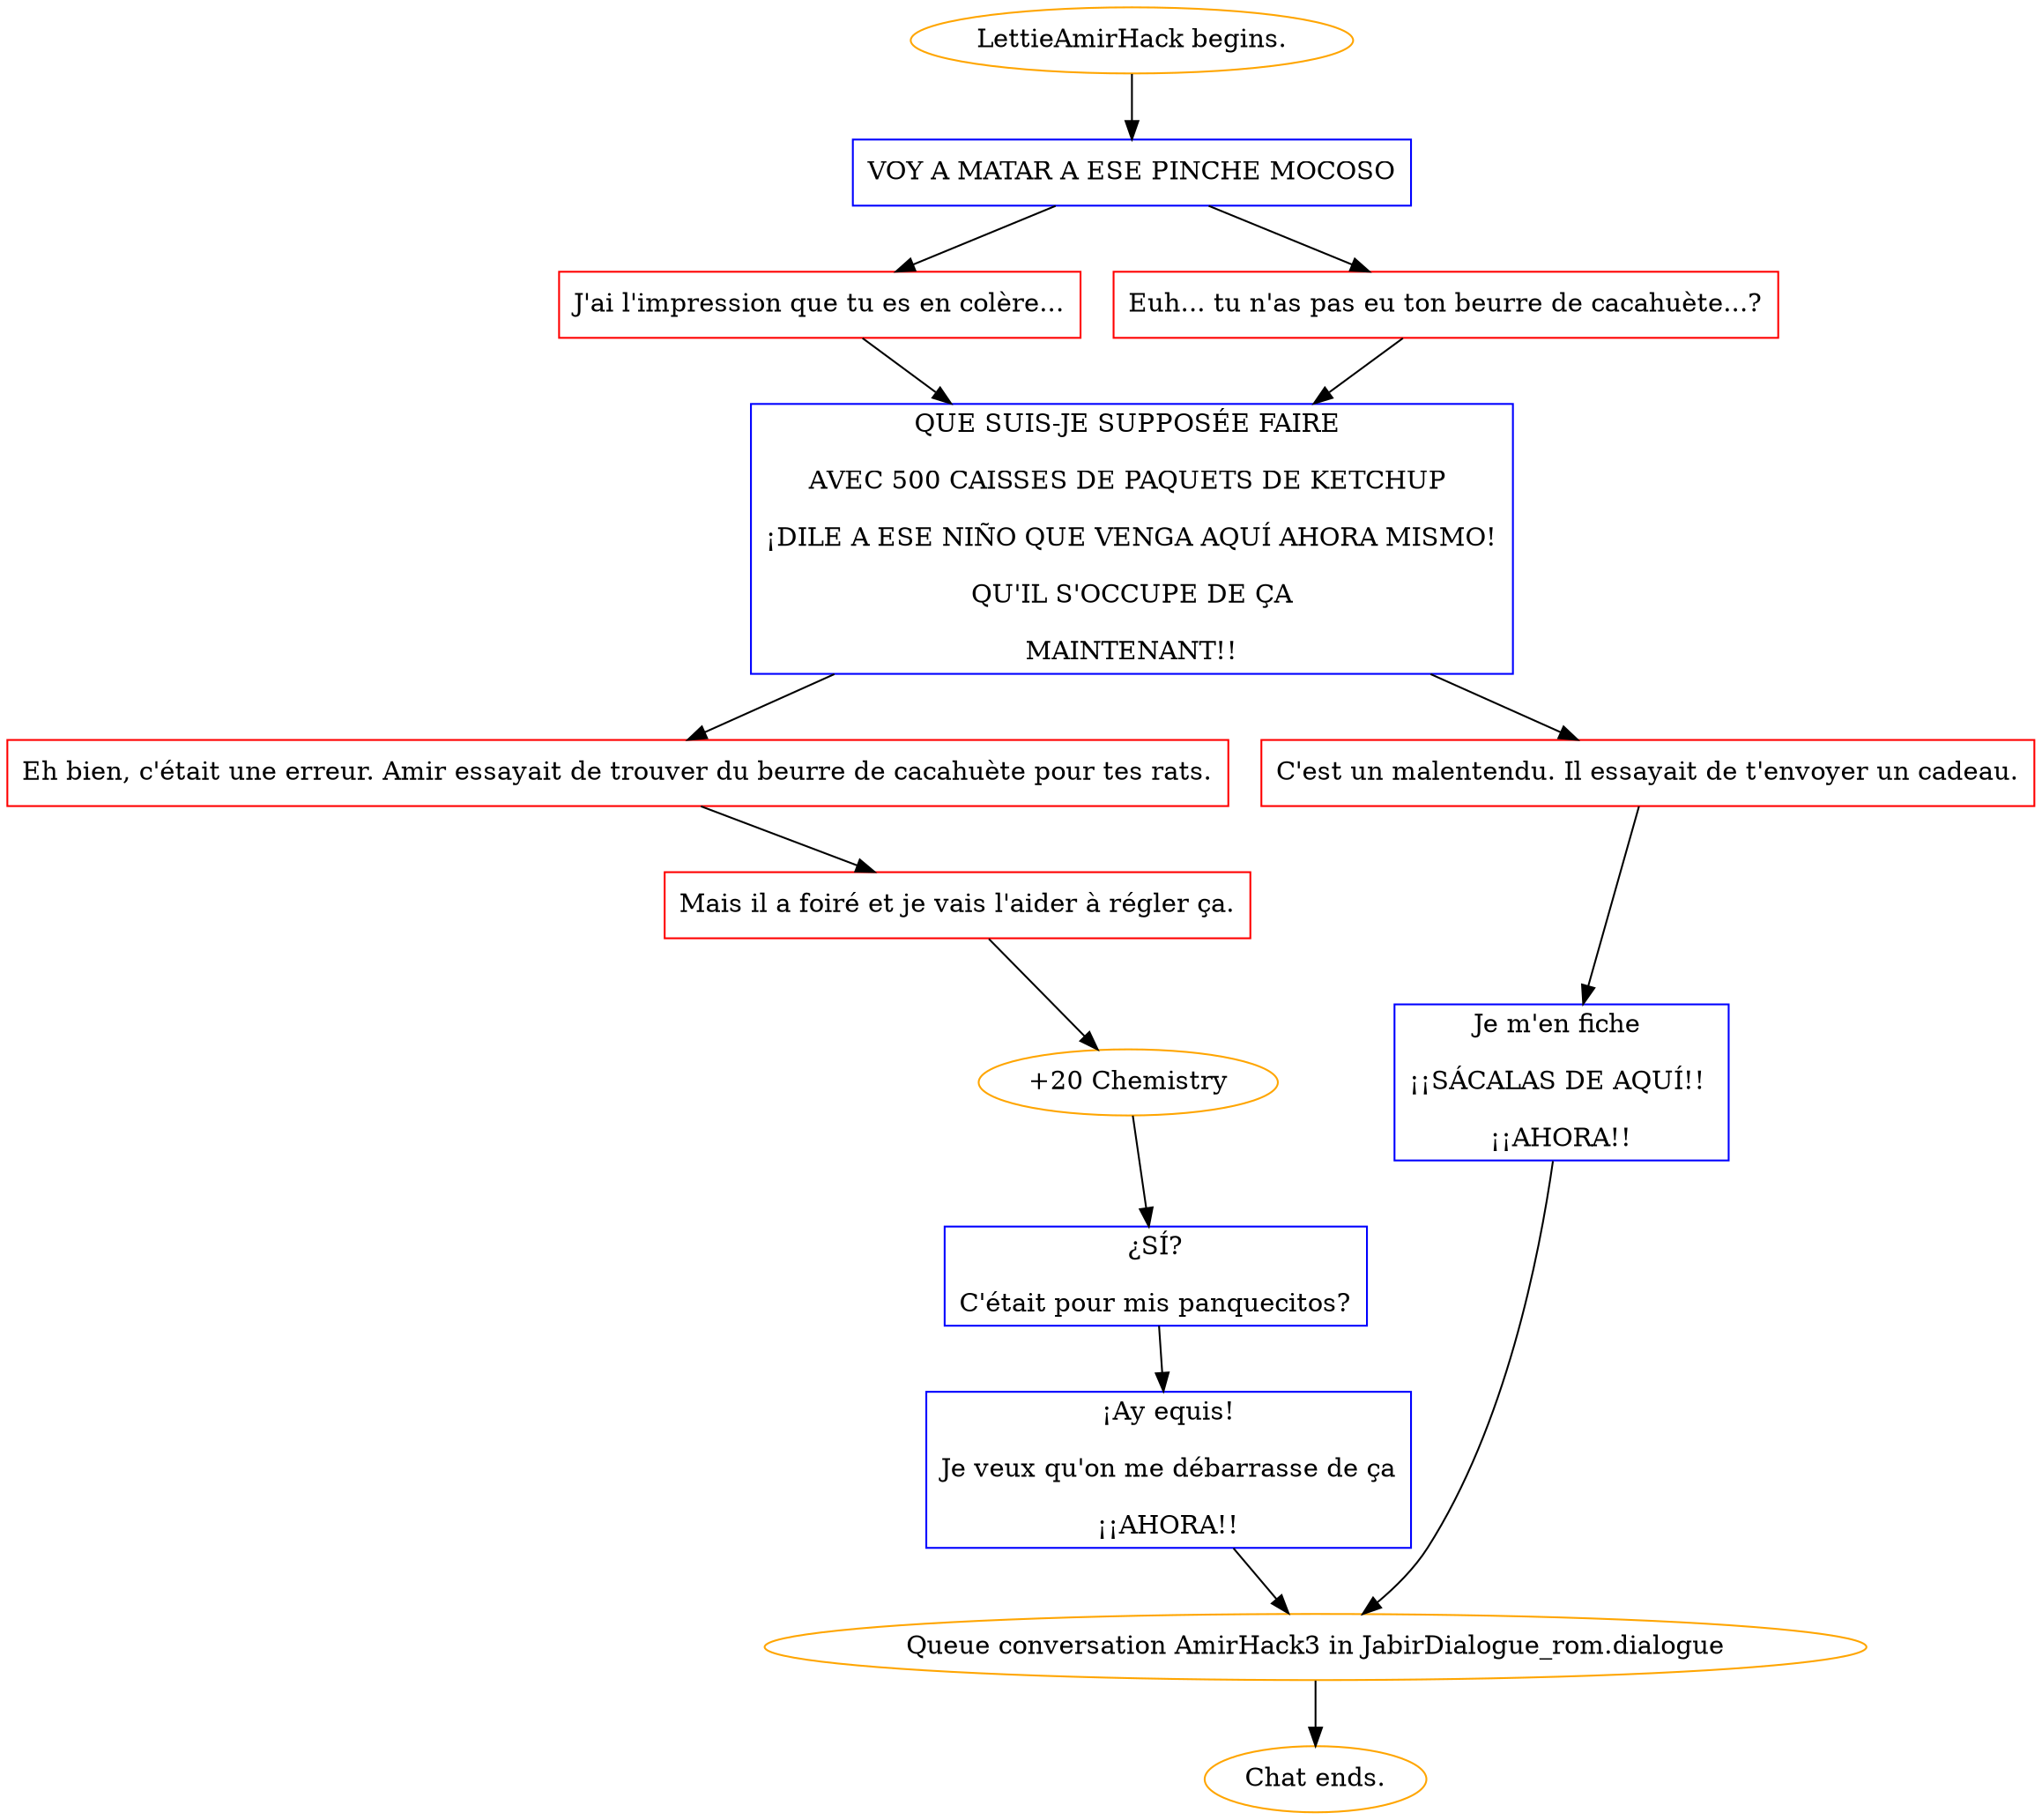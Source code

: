 digraph {
	"LettieAmirHack begins." [color=orange];
		"LettieAmirHack begins." -> j2316161106;
	j2316161106 [label="VOY A MATAR A ESE PINCHE MOCOSO",shape=box,color=blue];
		j2316161106 -> j4287935494;
		j2316161106 -> j3632049175;
	j4287935494 [label="J'ai l'impression que tu es en colère...",shape=box,color=red];
		j4287935494 -> j3616167158;
	j3632049175 [label="Euh... tu n'as pas eu ton beurre de cacahuète...?",shape=box,color=red];
		j3632049175 -> j3616167158;
	j3616167158 [label="QUE SUIS-JE SUPPOSÉE FAIRE 
AVEC 500 CAISSES DE PAQUETS DE KETCHUP 
¡DILE A ESE NIÑO QUE VENGA AQUÍ AHORA MISMO!
QU'IL S'OCCUPE DE ÇA
MAINTENANT!!",shape=box,color=blue];
		j3616167158 -> j2696103326;
		j3616167158 -> j3342998334;
	j2696103326 [label="Eh bien, c'était une erreur. Amir essayait de trouver du beurre de cacahuète pour tes rats.",shape=box,color=red];
		j2696103326 -> j3341338209;
	j3342998334 [label="C'est un malentendu. Il essayait de t'envoyer un cadeau.",shape=box,color=red];
		j3342998334 -> j279621773;
	j3341338209 [label="Mais il a foiré et je vais l'aider à régler ça.",shape=box,color=red];
		j3341338209 -> j2610758870;
	j279621773 [label="Je m'en fiche 
¡¡SÁCALAS DE AQUÍ!! 
¡¡AHORA!!",shape=box,color=blue];
		j279621773 -> "Initiate conversation AmirHack3 in JabirDialogue_rom.dialogue";
	j2610758870 [label="+20 Chemistry",color=orange];
		j2610758870 -> j3966209791;
	"Initiate conversation AmirHack3 in JabirDialogue_rom.dialogue" [label="Queue conversation AmirHack3 in JabirDialogue_rom.dialogue",color=orange];
		"Initiate conversation AmirHack3 in JabirDialogue_rom.dialogue" -> "Chat ends.";
	j3966209791 [label="¿SÍ?
C'était pour mis panquecitos?",shape=box,color=blue];
		j3966209791 -> j351054652;
	"Chat ends." [color=orange];
	j351054652 [label="¡Ay equis!
Je veux qu'on me débarrasse de ça
¡¡AHORA!!",shape=box,color=blue];
		j351054652 -> "Initiate conversation AmirHack3 in JabirDialogue_rom.dialogue";
}